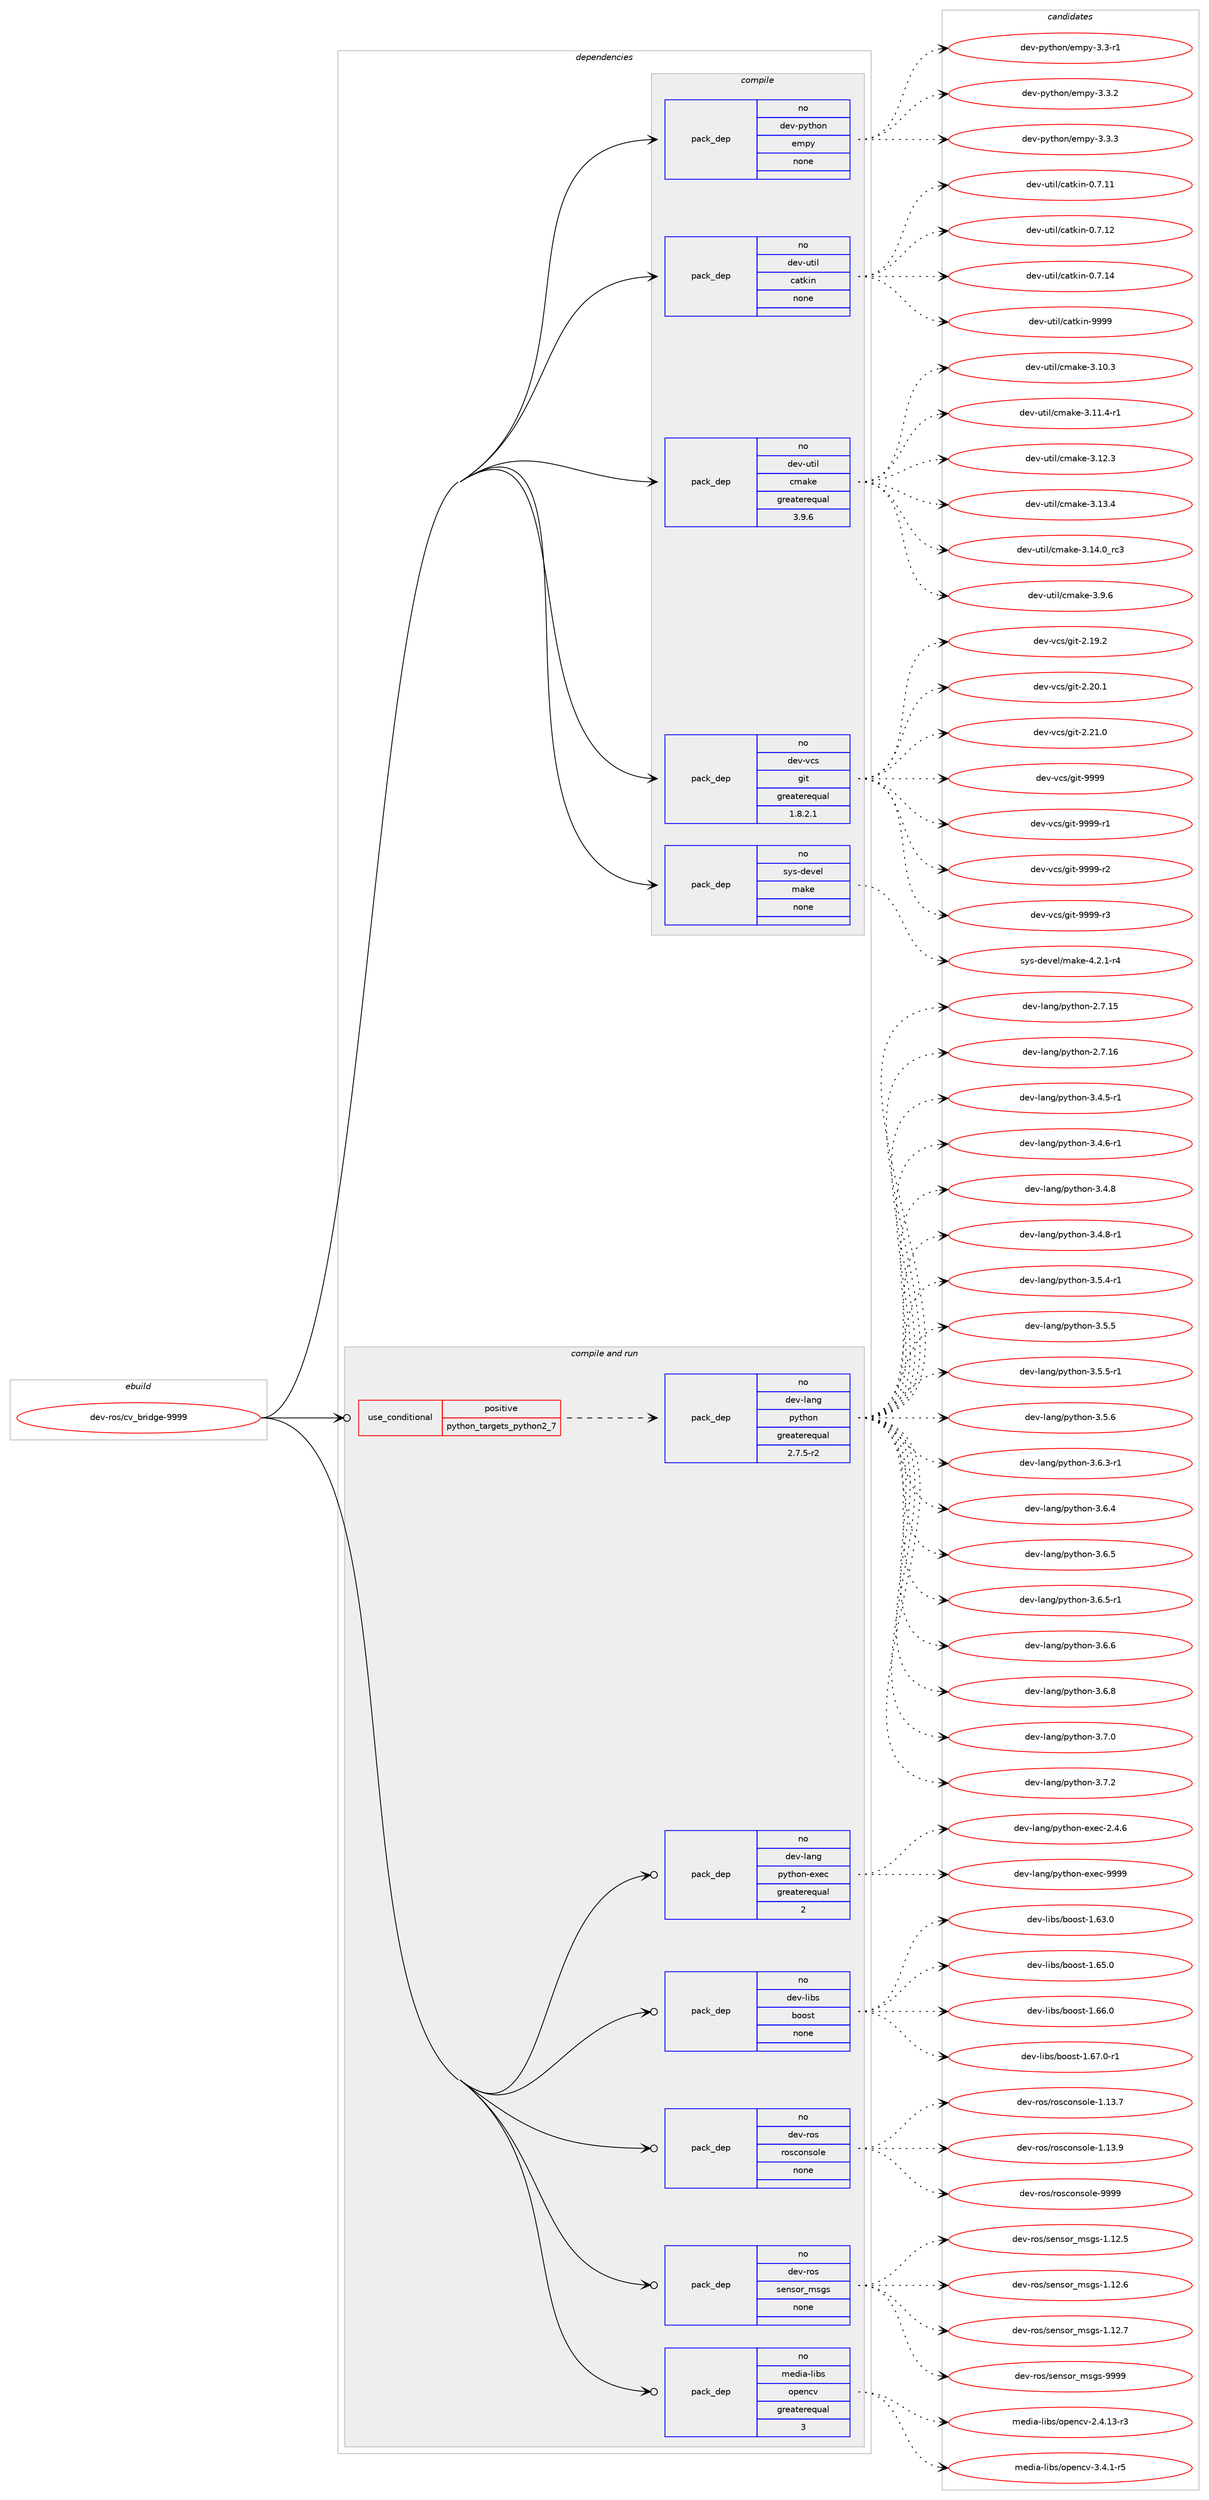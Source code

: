 digraph prolog {

# *************
# Graph options
# *************

newrank=true;
concentrate=true;
compound=true;
graph [rankdir=LR,fontname=Helvetica,fontsize=10,ranksep=1.5];#, ranksep=2.5, nodesep=0.2];
edge  [arrowhead=vee];
node  [fontname=Helvetica,fontsize=10];

# **********
# The ebuild
# **********

subgraph cluster_leftcol {
color=gray;
rank=same;
label=<<i>ebuild</i>>;
id [label="dev-ros/cv_bridge-9999", color=red, width=4, href="../dev-ros/cv_bridge-9999.svg"];
}

# ****************
# The dependencies
# ****************

subgraph cluster_midcol {
color=gray;
label=<<i>dependencies</i>>;
subgraph cluster_compile {
fillcolor="#eeeeee";
style=filled;
label=<<i>compile</i>>;
subgraph pack1042610 {
dependency1454230 [label=<<TABLE BORDER="0" CELLBORDER="1" CELLSPACING="0" CELLPADDING="4" WIDTH="220"><TR><TD ROWSPAN="6" CELLPADDING="30">pack_dep</TD></TR><TR><TD WIDTH="110">no</TD></TR><TR><TD>dev-python</TD></TR><TR><TD>empy</TD></TR><TR><TD>none</TD></TR><TR><TD></TD></TR></TABLE>>, shape=none, color=blue];
}
id:e -> dependency1454230:w [weight=20,style="solid",arrowhead="vee"];
subgraph pack1042611 {
dependency1454231 [label=<<TABLE BORDER="0" CELLBORDER="1" CELLSPACING="0" CELLPADDING="4" WIDTH="220"><TR><TD ROWSPAN="6" CELLPADDING="30">pack_dep</TD></TR><TR><TD WIDTH="110">no</TD></TR><TR><TD>dev-util</TD></TR><TR><TD>catkin</TD></TR><TR><TD>none</TD></TR><TR><TD></TD></TR></TABLE>>, shape=none, color=blue];
}
id:e -> dependency1454231:w [weight=20,style="solid",arrowhead="vee"];
subgraph pack1042612 {
dependency1454232 [label=<<TABLE BORDER="0" CELLBORDER="1" CELLSPACING="0" CELLPADDING="4" WIDTH="220"><TR><TD ROWSPAN="6" CELLPADDING="30">pack_dep</TD></TR><TR><TD WIDTH="110">no</TD></TR><TR><TD>dev-util</TD></TR><TR><TD>cmake</TD></TR><TR><TD>greaterequal</TD></TR><TR><TD>3.9.6</TD></TR></TABLE>>, shape=none, color=blue];
}
id:e -> dependency1454232:w [weight=20,style="solid",arrowhead="vee"];
subgraph pack1042613 {
dependency1454233 [label=<<TABLE BORDER="0" CELLBORDER="1" CELLSPACING="0" CELLPADDING="4" WIDTH="220"><TR><TD ROWSPAN="6" CELLPADDING="30">pack_dep</TD></TR><TR><TD WIDTH="110">no</TD></TR><TR><TD>dev-vcs</TD></TR><TR><TD>git</TD></TR><TR><TD>greaterequal</TD></TR><TR><TD>1.8.2.1</TD></TR></TABLE>>, shape=none, color=blue];
}
id:e -> dependency1454233:w [weight=20,style="solid",arrowhead="vee"];
subgraph pack1042614 {
dependency1454234 [label=<<TABLE BORDER="0" CELLBORDER="1" CELLSPACING="0" CELLPADDING="4" WIDTH="220"><TR><TD ROWSPAN="6" CELLPADDING="30">pack_dep</TD></TR><TR><TD WIDTH="110">no</TD></TR><TR><TD>sys-devel</TD></TR><TR><TD>make</TD></TR><TR><TD>none</TD></TR><TR><TD></TD></TR></TABLE>>, shape=none, color=blue];
}
id:e -> dependency1454234:w [weight=20,style="solid",arrowhead="vee"];
}
subgraph cluster_compileandrun {
fillcolor="#eeeeee";
style=filled;
label=<<i>compile and run</i>>;
subgraph cond388230 {
dependency1454235 [label=<<TABLE BORDER="0" CELLBORDER="1" CELLSPACING="0" CELLPADDING="4"><TR><TD ROWSPAN="3" CELLPADDING="10">use_conditional</TD></TR><TR><TD>positive</TD></TR><TR><TD>python_targets_python2_7</TD></TR></TABLE>>, shape=none, color=red];
subgraph pack1042615 {
dependency1454236 [label=<<TABLE BORDER="0" CELLBORDER="1" CELLSPACING="0" CELLPADDING="4" WIDTH="220"><TR><TD ROWSPAN="6" CELLPADDING="30">pack_dep</TD></TR><TR><TD WIDTH="110">no</TD></TR><TR><TD>dev-lang</TD></TR><TR><TD>python</TD></TR><TR><TD>greaterequal</TD></TR><TR><TD>2.7.5-r2</TD></TR></TABLE>>, shape=none, color=blue];
}
dependency1454235:e -> dependency1454236:w [weight=20,style="dashed",arrowhead="vee"];
}
id:e -> dependency1454235:w [weight=20,style="solid",arrowhead="odotvee"];
subgraph pack1042616 {
dependency1454237 [label=<<TABLE BORDER="0" CELLBORDER="1" CELLSPACING="0" CELLPADDING="4" WIDTH="220"><TR><TD ROWSPAN="6" CELLPADDING="30">pack_dep</TD></TR><TR><TD WIDTH="110">no</TD></TR><TR><TD>dev-lang</TD></TR><TR><TD>python-exec</TD></TR><TR><TD>greaterequal</TD></TR><TR><TD>2</TD></TR></TABLE>>, shape=none, color=blue];
}
id:e -> dependency1454237:w [weight=20,style="solid",arrowhead="odotvee"];
subgraph pack1042617 {
dependency1454238 [label=<<TABLE BORDER="0" CELLBORDER="1" CELLSPACING="0" CELLPADDING="4" WIDTH="220"><TR><TD ROWSPAN="6" CELLPADDING="30">pack_dep</TD></TR><TR><TD WIDTH="110">no</TD></TR><TR><TD>dev-libs</TD></TR><TR><TD>boost</TD></TR><TR><TD>none</TD></TR><TR><TD></TD></TR></TABLE>>, shape=none, color=blue];
}
id:e -> dependency1454238:w [weight=20,style="solid",arrowhead="odotvee"];
subgraph pack1042618 {
dependency1454239 [label=<<TABLE BORDER="0" CELLBORDER="1" CELLSPACING="0" CELLPADDING="4" WIDTH="220"><TR><TD ROWSPAN="6" CELLPADDING="30">pack_dep</TD></TR><TR><TD WIDTH="110">no</TD></TR><TR><TD>dev-ros</TD></TR><TR><TD>rosconsole</TD></TR><TR><TD>none</TD></TR><TR><TD></TD></TR></TABLE>>, shape=none, color=blue];
}
id:e -> dependency1454239:w [weight=20,style="solid",arrowhead="odotvee"];
subgraph pack1042619 {
dependency1454240 [label=<<TABLE BORDER="0" CELLBORDER="1" CELLSPACING="0" CELLPADDING="4" WIDTH="220"><TR><TD ROWSPAN="6" CELLPADDING="30">pack_dep</TD></TR><TR><TD WIDTH="110">no</TD></TR><TR><TD>dev-ros</TD></TR><TR><TD>sensor_msgs</TD></TR><TR><TD>none</TD></TR><TR><TD></TD></TR></TABLE>>, shape=none, color=blue];
}
id:e -> dependency1454240:w [weight=20,style="solid",arrowhead="odotvee"];
subgraph pack1042620 {
dependency1454241 [label=<<TABLE BORDER="0" CELLBORDER="1" CELLSPACING="0" CELLPADDING="4" WIDTH="220"><TR><TD ROWSPAN="6" CELLPADDING="30">pack_dep</TD></TR><TR><TD WIDTH="110">no</TD></TR><TR><TD>media-libs</TD></TR><TR><TD>opencv</TD></TR><TR><TD>greaterequal</TD></TR><TR><TD>3</TD></TR></TABLE>>, shape=none, color=blue];
}
id:e -> dependency1454241:w [weight=20,style="solid",arrowhead="odotvee"];
}
subgraph cluster_run {
fillcolor="#eeeeee";
style=filled;
label=<<i>run</i>>;
}
}

# **************
# The candidates
# **************

subgraph cluster_choices {
rank=same;
color=gray;
label=<<i>candidates</i>>;

subgraph choice1042610 {
color=black;
nodesep=1;
choice1001011184511212111610411111047101109112121455146514511449 [label="dev-python/empy-3.3-r1", color=red, width=4,href="../dev-python/empy-3.3-r1.svg"];
choice1001011184511212111610411111047101109112121455146514650 [label="dev-python/empy-3.3.2", color=red, width=4,href="../dev-python/empy-3.3.2.svg"];
choice1001011184511212111610411111047101109112121455146514651 [label="dev-python/empy-3.3.3", color=red, width=4,href="../dev-python/empy-3.3.3.svg"];
dependency1454230:e -> choice1001011184511212111610411111047101109112121455146514511449:w [style=dotted,weight="100"];
dependency1454230:e -> choice1001011184511212111610411111047101109112121455146514650:w [style=dotted,weight="100"];
dependency1454230:e -> choice1001011184511212111610411111047101109112121455146514651:w [style=dotted,weight="100"];
}
subgraph choice1042611 {
color=black;
nodesep=1;
choice1001011184511711610510847999711610710511045484655464949 [label="dev-util/catkin-0.7.11", color=red, width=4,href="../dev-util/catkin-0.7.11.svg"];
choice1001011184511711610510847999711610710511045484655464950 [label="dev-util/catkin-0.7.12", color=red, width=4,href="../dev-util/catkin-0.7.12.svg"];
choice1001011184511711610510847999711610710511045484655464952 [label="dev-util/catkin-0.7.14", color=red, width=4,href="../dev-util/catkin-0.7.14.svg"];
choice100101118451171161051084799971161071051104557575757 [label="dev-util/catkin-9999", color=red, width=4,href="../dev-util/catkin-9999.svg"];
dependency1454231:e -> choice1001011184511711610510847999711610710511045484655464949:w [style=dotted,weight="100"];
dependency1454231:e -> choice1001011184511711610510847999711610710511045484655464950:w [style=dotted,weight="100"];
dependency1454231:e -> choice1001011184511711610510847999711610710511045484655464952:w [style=dotted,weight="100"];
dependency1454231:e -> choice100101118451171161051084799971161071051104557575757:w [style=dotted,weight="100"];
}
subgraph choice1042612 {
color=black;
nodesep=1;
choice1001011184511711610510847991099710710145514649484651 [label="dev-util/cmake-3.10.3", color=red, width=4,href="../dev-util/cmake-3.10.3.svg"];
choice10010111845117116105108479910997107101455146494946524511449 [label="dev-util/cmake-3.11.4-r1", color=red, width=4,href="../dev-util/cmake-3.11.4-r1.svg"];
choice1001011184511711610510847991099710710145514649504651 [label="dev-util/cmake-3.12.3", color=red, width=4,href="../dev-util/cmake-3.12.3.svg"];
choice1001011184511711610510847991099710710145514649514652 [label="dev-util/cmake-3.13.4", color=red, width=4,href="../dev-util/cmake-3.13.4.svg"];
choice1001011184511711610510847991099710710145514649524648951149951 [label="dev-util/cmake-3.14.0_rc3", color=red, width=4,href="../dev-util/cmake-3.14.0_rc3.svg"];
choice10010111845117116105108479910997107101455146574654 [label="dev-util/cmake-3.9.6", color=red, width=4,href="../dev-util/cmake-3.9.6.svg"];
dependency1454232:e -> choice1001011184511711610510847991099710710145514649484651:w [style=dotted,weight="100"];
dependency1454232:e -> choice10010111845117116105108479910997107101455146494946524511449:w [style=dotted,weight="100"];
dependency1454232:e -> choice1001011184511711610510847991099710710145514649504651:w [style=dotted,weight="100"];
dependency1454232:e -> choice1001011184511711610510847991099710710145514649514652:w [style=dotted,weight="100"];
dependency1454232:e -> choice1001011184511711610510847991099710710145514649524648951149951:w [style=dotted,weight="100"];
dependency1454232:e -> choice10010111845117116105108479910997107101455146574654:w [style=dotted,weight="100"];
}
subgraph choice1042613 {
color=black;
nodesep=1;
choice10010111845118991154710310511645504649574650 [label="dev-vcs/git-2.19.2", color=red, width=4,href="../dev-vcs/git-2.19.2.svg"];
choice10010111845118991154710310511645504650484649 [label="dev-vcs/git-2.20.1", color=red, width=4,href="../dev-vcs/git-2.20.1.svg"];
choice10010111845118991154710310511645504650494648 [label="dev-vcs/git-2.21.0", color=red, width=4,href="../dev-vcs/git-2.21.0.svg"];
choice1001011184511899115471031051164557575757 [label="dev-vcs/git-9999", color=red, width=4,href="../dev-vcs/git-9999.svg"];
choice10010111845118991154710310511645575757574511449 [label="dev-vcs/git-9999-r1", color=red, width=4,href="../dev-vcs/git-9999-r1.svg"];
choice10010111845118991154710310511645575757574511450 [label="dev-vcs/git-9999-r2", color=red, width=4,href="../dev-vcs/git-9999-r2.svg"];
choice10010111845118991154710310511645575757574511451 [label="dev-vcs/git-9999-r3", color=red, width=4,href="../dev-vcs/git-9999-r3.svg"];
dependency1454233:e -> choice10010111845118991154710310511645504649574650:w [style=dotted,weight="100"];
dependency1454233:e -> choice10010111845118991154710310511645504650484649:w [style=dotted,weight="100"];
dependency1454233:e -> choice10010111845118991154710310511645504650494648:w [style=dotted,weight="100"];
dependency1454233:e -> choice1001011184511899115471031051164557575757:w [style=dotted,weight="100"];
dependency1454233:e -> choice10010111845118991154710310511645575757574511449:w [style=dotted,weight="100"];
dependency1454233:e -> choice10010111845118991154710310511645575757574511450:w [style=dotted,weight="100"];
dependency1454233:e -> choice10010111845118991154710310511645575757574511451:w [style=dotted,weight="100"];
}
subgraph choice1042614 {
color=black;
nodesep=1;
choice1151211154510010111810110847109971071014552465046494511452 [label="sys-devel/make-4.2.1-r4", color=red, width=4,href="../sys-devel/make-4.2.1-r4.svg"];
dependency1454234:e -> choice1151211154510010111810110847109971071014552465046494511452:w [style=dotted,weight="100"];
}
subgraph choice1042615 {
color=black;
nodesep=1;
choice10010111845108971101034711212111610411111045504655464953 [label="dev-lang/python-2.7.15", color=red, width=4,href="../dev-lang/python-2.7.15.svg"];
choice10010111845108971101034711212111610411111045504655464954 [label="dev-lang/python-2.7.16", color=red, width=4,href="../dev-lang/python-2.7.16.svg"];
choice1001011184510897110103471121211161041111104551465246534511449 [label="dev-lang/python-3.4.5-r1", color=red, width=4,href="../dev-lang/python-3.4.5-r1.svg"];
choice1001011184510897110103471121211161041111104551465246544511449 [label="dev-lang/python-3.4.6-r1", color=red, width=4,href="../dev-lang/python-3.4.6-r1.svg"];
choice100101118451089711010347112121116104111110455146524656 [label="dev-lang/python-3.4.8", color=red, width=4,href="../dev-lang/python-3.4.8.svg"];
choice1001011184510897110103471121211161041111104551465246564511449 [label="dev-lang/python-3.4.8-r1", color=red, width=4,href="../dev-lang/python-3.4.8-r1.svg"];
choice1001011184510897110103471121211161041111104551465346524511449 [label="dev-lang/python-3.5.4-r1", color=red, width=4,href="../dev-lang/python-3.5.4-r1.svg"];
choice100101118451089711010347112121116104111110455146534653 [label="dev-lang/python-3.5.5", color=red, width=4,href="../dev-lang/python-3.5.5.svg"];
choice1001011184510897110103471121211161041111104551465346534511449 [label="dev-lang/python-3.5.5-r1", color=red, width=4,href="../dev-lang/python-3.5.5-r1.svg"];
choice100101118451089711010347112121116104111110455146534654 [label="dev-lang/python-3.5.6", color=red, width=4,href="../dev-lang/python-3.5.6.svg"];
choice1001011184510897110103471121211161041111104551465446514511449 [label="dev-lang/python-3.6.3-r1", color=red, width=4,href="../dev-lang/python-3.6.3-r1.svg"];
choice100101118451089711010347112121116104111110455146544652 [label="dev-lang/python-3.6.4", color=red, width=4,href="../dev-lang/python-3.6.4.svg"];
choice100101118451089711010347112121116104111110455146544653 [label="dev-lang/python-3.6.5", color=red, width=4,href="../dev-lang/python-3.6.5.svg"];
choice1001011184510897110103471121211161041111104551465446534511449 [label="dev-lang/python-3.6.5-r1", color=red, width=4,href="../dev-lang/python-3.6.5-r1.svg"];
choice100101118451089711010347112121116104111110455146544654 [label="dev-lang/python-3.6.6", color=red, width=4,href="../dev-lang/python-3.6.6.svg"];
choice100101118451089711010347112121116104111110455146544656 [label="dev-lang/python-3.6.8", color=red, width=4,href="../dev-lang/python-3.6.8.svg"];
choice100101118451089711010347112121116104111110455146554648 [label="dev-lang/python-3.7.0", color=red, width=4,href="../dev-lang/python-3.7.0.svg"];
choice100101118451089711010347112121116104111110455146554650 [label="dev-lang/python-3.7.2", color=red, width=4,href="../dev-lang/python-3.7.2.svg"];
dependency1454236:e -> choice10010111845108971101034711212111610411111045504655464953:w [style=dotted,weight="100"];
dependency1454236:e -> choice10010111845108971101034711212111610411111045504655464954:w [style=dotted,weight="100"];
dependency1454236:e -> choice1001011184510897110103471121211161041111104551465246534511449:w [style=dotted,weight="100"];
dependency1454236:e -> choice1001011184510897110103471121211161041111104551465246544511449:w [style=dotted,weight="100"];
dependency1454236:e -> choice100101118451089711010347112121116104111110455146524656:w [style=dotted,weight="100"];
dependency1454236:e -> choice1001011184510897110103471121211161041111104551465246564511449:w [style=dotted,weight="100"];
dependency1454236:e -> choice1001011184510897110103471121211161041111104551465346524511449:w [style=dotted,weight="100"];
dependency1454236:e -> choice100101118451089711010347112121116104111110455146534653:w [style=dotted,weight="100"];
dependency1454236:e -> choice1001011184510897110103471121211161041111104551465346534511449:w [style=dotted,weight="100"];
dependency1454236:e -> choice100101118451089711010347112121116104111110455146534654:w [style=dotted,weight="100"];
dependency1454236:e -> choice1001011184510897110103471121211161041111104551465446514511449:w [style=dotted,weight="100"];
dependency1454236:e -> choice100101118451089711010347112121116104111110455146544652:w [style=dotted,weight="100"];
dependency1454236:e -> choice100101118451089711010347112121116104111110455146544653:w [style=dotted,weight="100"];
dependency1454236:e -> choice1001011184510897110103471121211161041111104551465446534511449:w [style=dotted,weight="100"];
dependency1454236:e -> choice100101118451089711010347112121116104111110455146544654:w [style=dotted,weight="100"];
dependency1454236:e -> choice100101118451089711010347112121116104111110455146544656:w [style=dotted,weight="100"];
dependency1454236:e -> choice100101118451089711010347112121116104111110455146554648:w [style=dotted,weight="100"];
dependency1454236:e -> choice100101118451089711010347112121116104111110455146554650:w [style=dotted,weight="100"];
}
subgraph choice1042616 {
color=black;
nodesep=1;
choice1001011184510897110103471121211161041111104510112010199455046524654 [label="dev-lang/python-exec-2.4.6", color=red, width=4,href="../dev-lang/python-exec-2.4.6.svg"];
choice10010111845108971101034711212111610411111045101120101994557575757 [label="dev-lang/python-exec-9999", color=red, width=4,href="../dev-lang/python-exec-9999.svg"];
dependency1454237:e -> choice1001011184510897110103471121211161041111104510112010199455046524654:w [style=dotted,weight="100"];
dependency1454237:e -> choice10010111845108971101034711212111610411111045101120101994557575757:w [style=dotted,weight="100"];
}
subgraph choice1042617 {
color=black;
nodesep=1;
choice1001011184510810598115479811111111511645494654514648 [label="dev-libs/boost-1.63.0", color=red, width=4,href="../dev-libs/boost-1.63.0.svg"];
choice1001011184510810598115479811111111511645494654534648 [label="dev-libs/boost-1.65.0", color=red, width=4,href="../dev-libs/boost-1.65.0.svg"];
choice1001011184510810598115479811111111511645494654544648 [label="dev-libs/boost-1.66.0", color=red, width=4,href="../dev-libs/boost-1.66.0.svg"];
choice10010111845108105981154798111111115116454946545546484511449 [label="dev-libs/boost-1.67.0-r1", color=red, width=4,href="../dev-libs/boost-1.67.0-r1.svg"];
dependency1454238:e -> choice1001011184510810598115479811111111511645494654514648:w [style=dotted,weight="100"];
dependency1454238:e -> choice1001011184510810598115479811111111511645494654534648:w [style=dotted,weight="100"];
dependency1454238:e -> choice1001011184510810598115479811111111511645494654544648:w [style=dotted,weight="100"];
dependency1454238:e -> choice10010111845108105981154798111111115116454946545546484511449:w [style=dotted,weight="100"];
}
subgraph choice1042618 {
color=black;
nodesep=1;
choice10010111845114111115471141111159911111011511110810145494649514655 [label="dev-ros/rosconsole-1.13.7", color=red, width=4,href="../dev-ros/rosconsole-1.13.7.svg"];
choice10010111845114111115471141111159911111011511110810145494649514657 [label="dev-ros/rosconsole-1.13.9", color=red, width=4,href="../dev-ros/rosconsole-1.13.9.svg"];
choice1001011184511411111547114111115991111101151111081014557575757 [label="dev-ros/rosconsole-9999", color=red, width=4,href="../dev-ros/rosconsole-9999.svg"];
dependency1454239:e -> choice10010111845114111115471141111159911111011511110810145494649514655:w [style=dotted,weight="100"];
dependency1454239:e -> choice10010111845114111115471141111159911111011511110810145494649514657:w [style=dotted,weight="100"];
dependency1454239:e -> choice1001011184511411111547114111115991111101151111081014557575757:w [style=dotted,weight="100"];
}
subgraph choice1042619 {
color=black;
nodesep=1;
choice10010111845114111115471151011101151111149510911510311545494649504653 [label="dev-ros/sensor_msgs-1.12.5", color=red, width=4,href="../dev-ros/sensor_msgs-1.12.5.svg"];
choice10010111845114111115471151011101151111149510911510311545494649504654 [label="dev-ros/sensor_msgs-1.12.6", color=red, width=4,href="../dev-ros/sensor_msgs-1.12.6.svg"];
choice10010111845114111115471151011101151111149510911510311545494649504655 [label="dev-ros/sensor_msgs-1.12.7", color=red, width=4,href="../dev-ros/sensor_msgs-1.12.7.svg"];
choice1001011184511411111547115101110115111114951091151031154557575757 [label="dev-ros/sensor_msgs-9999", color=red, width=4,href="../dev-ros/sensor_msgs-9999.svg"];
dependency1454240:e -> choice10010111845114111115471151011101151111149510911510311545494649504653:w [style=dotted,weight="100"];
dependency1454240:e -> choice10010111845114111115471151011101151111149510911510311545494649504654:w [style=dotted,weight="100"];
dependency1454240:e -> choice10010111845114111115471151011101151111149510911510311545494649504655:w [style=dotted,weight="100"];
dependency1454240:e -> choice1001011184511411111547115101110115111114951091151031154557575757:w [style=dotted,weight="100"];
}
subgraph choice1042620 {
color=black;
nodesep=1;
choice1091011001059745108105981154711111210111099118455046524649514511451 [label="media-libs/opencv-2.4.13-r3", color=red, width=4,href="../media-libs/opencv-2.4.13-r3.svg"];
choice10910110010597451081059811547111112101110991184551465246494511453 [label="media-libs/opencv-3.4.1-r5", color=red, width=4,href="../media-libs/opencv-3.4.1-r5.svg"];
dependency1454241:e -> choice1091011001059745108105981154711111210111099118455046524649514511451:w [style=dotted,weight="100"];
dependency1454241:e -> choice10910110010597451081059811547111112101110991184551465246494511453:w [style=dotted,weight="100"];
}
}

}
